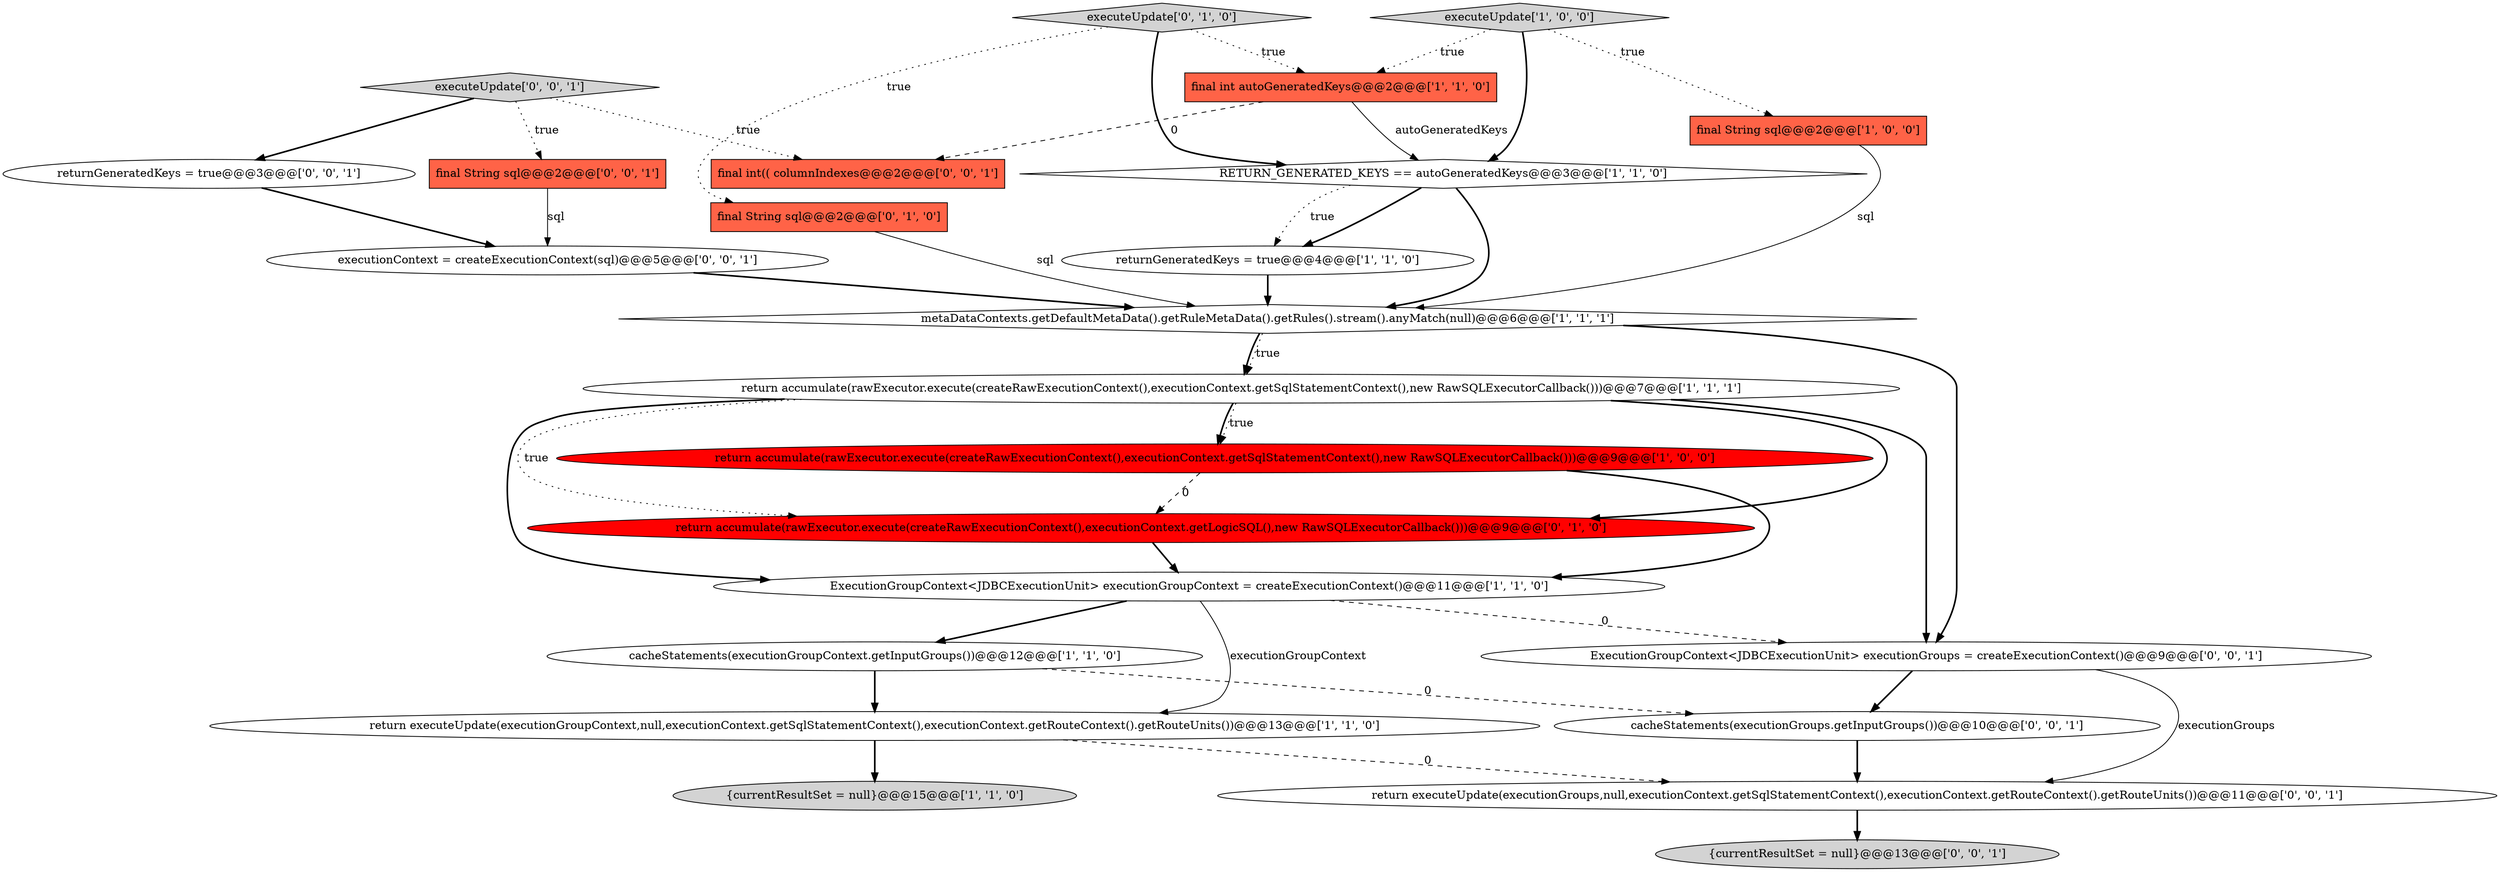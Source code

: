 digraph {
12 [style = filled, label = "executeUpdate['0', '1', '0']", fillcolor = lightgray, shape = diamond image = "AAA0AAABBB2BBB"];
22 [style = filled, label = "executionContext = createExecutionContext(sql)@@@5@@@['0', '0', '1']", fillcolor = white, shape = ellipse image = "AAA0AAABBB3BBB"];
1 [style = filled, label = "RETURN_GENERATED_KEYS == autoGeneratedKeys@@@3@@@['1', '1', '0']", fillcolor = white, shape = diamond image = "AAA0AAABBB1BBB"];
19 [style = filled, label = "final String sql@@@2@@@['0', '0', '1']", fillcolor = tomato, shape = box image = "AAA0AAABBB3BBB"];
17 [style = filled, label = "{currentResultSet = null}@@@13@@@['0', '0', '1']", fillcolor = lightgray, shape = ellipse image = "AAA0AAABBB3BBB"];
20 [style = filled, label = "cacheStatements(executionGroups.getInputGroups())@@@10@@@['0', '0', '1']", fillcolor = white, shape = ellipse image = "AAA0AAABBB3BBB"];
15 [style = filled, label = "return executeUpdate(executionGroups,null,executionContext.getSqlStatementContext(),executionContext.getRouteContext().getRouteUnits())@@@11@@@['0', '0', '1']", fillcolor = white, shape = ellipse image = "AAA0AAABBB3BBB"];
9 [style = filled, label = "returnGeneratedKeys = true@@@4@@@['1', '1', '0']", fillcolor = white, shape = ellipse image = "AAA0AAABBB1BBB"];
0 [style = filled, label = "final String sql@@@2@@@['1', '0', '0']", fillcolor = tomato, shape = box image = "AAA0AAABBB1BBB"];
3 [style = filled, label = "final int autoGeneratedKeys@@@2@@@['1', '1', '0']", fillcolor = tomato, shape = box image = "AAA0AAABBB1BBB"];
21 [style = filled, label = "final int(( columnIndexes@@@2@@@['0', '0', '1']", fillcolor = tomato, shape = box image = "AAA0AAABBB3BBB"];
2 [style = filled, label = "return accumulate(rawExecutor.execute(createRawExecutionContext(),executionContext.getSqlStatementContext(),new RawSQLExecutorCallback()))@@@9@@@['1', '0', '0']", fillcolor = red, shape = ellipse image = "AAA1AAABBB1BBB"];
11 [style = filled, label = "executeUpdate['1', '0', '0']", fillcolor = lightgray, shape = diamond image = "AAA0AAABBB1BBB"];
13 [style = filled, label = "final String sql@@@2@@@['0', '1', '0']", fillcolor = tomato, shape = box image = "AAA0AAABBB2BBB"];
7 [style = filled, label = "return accumulate(rawExecutor.execute(createRawExecutionContext(),executionContext.getSqlStatementContext(),new RawSQLExecutorCallback()))@@@7@@@['1', '1', '1']", fillcolor = white, shape = ellipse image = "AAA0AAABBB1BBB"];
4 [style = filled, label = "ExecutionGroupContext<JDBCExecutionUnit> executionGroupContext = createExecutionContext()@@@11@@@['1', '1', '0']", fillcolor = white, shape = ellipse image = "AAA0AAABBB1BBB"];
18 [style = filled, label = "executeUpdate['0', '0', '1']", fillcolor = lightgray, shape = diamond image = "AAA0AAABBB3BBB"];
14 [style = filled, label = "return accumulate(rawExecutor.execute(createRawExecutionContext(),executionContext.getLogicSQL(),new RawSQLExecutorCallback()))@@@9@@@['0', '1', '0']", fillcolor = red, shape = ellipse image = "AAA1AAABBB2BBB"];
16 [style = filled, label = "returnGeneratedKeys = true@@@3@@@['0', '0', '1']", fillcolor = white, shape = ellipse image = "AAA0AAABBB3BBB"];
6 [style = filled, label = "metaDataContexts.getDefaultMetaData().getRuleMetaData().getRules().stream().anyMatch(null)@@@6@@@['1', '1', '1']", fillcolor = white, shape = diamond image = "AAA0AAABBB1BBB"];
23 [style = filled, label = "ExecutionGroupContext<JDBCExecutionUnit> executionGroups = createExecutionContext()@@@9@@@['0', '0', '1']", fillcolor = white, shape = ellipse image = "AAA0AAABBB3BBB"];
8 [style = filled, label = "return executeUpdate(executionGroupContext,null,executionContext.getSqlStatementContext(),executionContext.getRouteContext().getRouteUnits())@@@13@@@['1', '1', '0']", fillcolor = white, shape = ellipse image = "AAA0AAABBB1BBB"];
10 [style = filled, label = "cacheStatements(executionGroupContext.getInputGroups())@@@12@@@['1', '1', '0']", fillcolor = white, shape = ellipse image = "AAA0AAABBB1BBB"];
5 [style = filled, label = "{currentResultSet = null}@@@15@@@['1', '1', '0']", fillcolor = lightgray, shape = ellipse image = "AAA0AAABBB1BBB"];
4->10 [style = bold, label=""];
7->2 [style = dotted, label="true"];
12->3 [style = dotted, label="true"];
23->20 [style = bold, label=""];
3->21 [style = dashed, label="0"];
11->1 [style = bold, label=""];
4->8 [style = solid, label="executionGroupContext"];
6->23 [style = bold, label=""];
8->15 [style = dashed, label="0"];
18->19 [style = dotted, label="true"];
18->21 [style = dotted, label="true"];
7->4 [style = bold, label=""];
16->22 [style = bold, label=""];
12->1 [style = bold, label=""];
2->4 [style = bold, label=""];
1->9 [style = bold, label=""];
9->6 [style = bold, label=""];
7->14 [style = bold, label=""];
13->6 [style = solid, label="sql"];
15->17 [style = bold, label=""];
18->16 [style = bold, label=""];
12->13 [style = dotted, label="true"];
1->6 [style = bold, label=""];
2->14 [style = dashed, label="0"];
10->8 [style = bold, label=""];
8->5 [style = bold, label=""];
7->2 [style = bold, label=""];
11->0 [style = dotted, label="true"];
1->9 [style = dotted, label="true"];
7->23 [style = bold, label=""];
6->7 [style = dotted, label="true"];
3->1 [style = solid, label="autoGeneratedKeys"];
10->20 [style = dashed, label="0"];
6->7 [style = bold, label=""];
19->22 [style = solid, label="sql"];
23->15 [style = solid, label="executionGroups"];
11->3 [style = dotted, label="true"];
0->6 [style = solid, label="sql"];
20->15 [style = bold, label=""];
4->23 [style = dashed, label="0"];
22->6 [style = bold, label=""];
14->4 [style = bold, label=""];
7->14 [style = dotted, label="true"];
}
